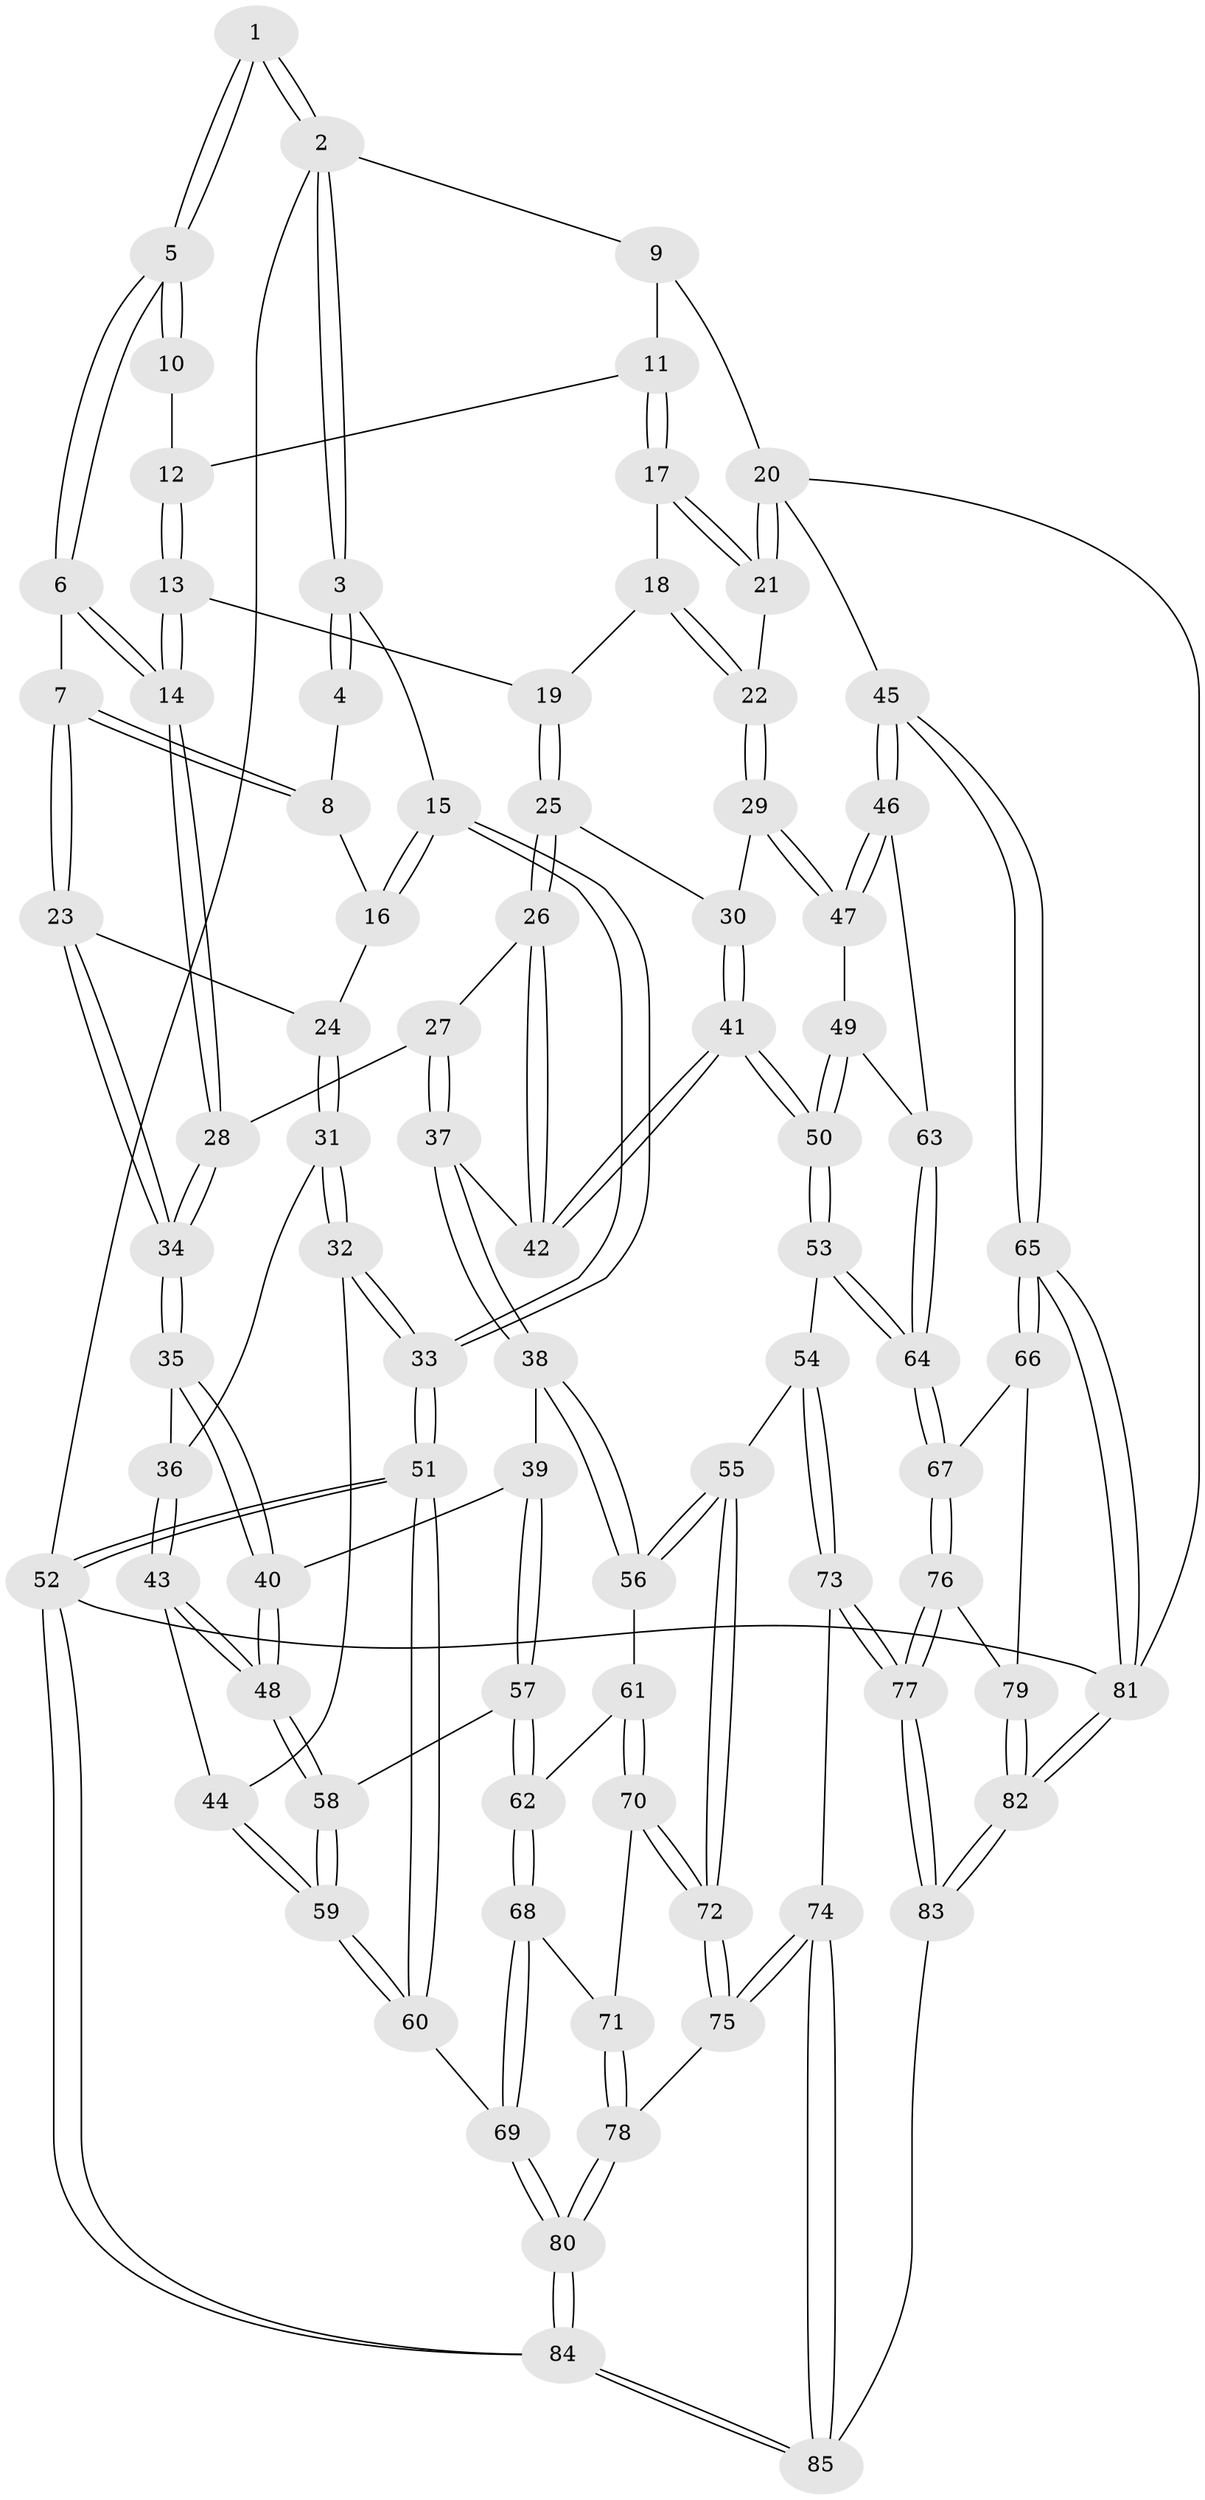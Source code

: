 // coarse degree distribution, {2: 0.058823529411764705, 5: 0.17647058823529413, 4: 0.23529411764705882, 3: 0.20588235294117646, 6: 0.29411764705882354, 7: 0.029411764705882353}
// Generated by graph-tools (version 1.1) at 2025/05/03/04/25 22:05:45]
// undirected, 85 vertices, 209 edges
graph export_dot {
graph [start="1"]
  node [color=gray90,style=filled];
  1 [pos="+0.3671397370395267+0"];
  2 [pos="+0+0"];
  3 [pos="+0+0"];
  4 [pos="+0.17467021908407834+0.12399907303504491"];
  5 [pos="+0.47034178013682804+0"];
  6 [pos="+0.45456023983426175+0.21688341465289918"];
  7 [pos="+0.23539803601747294+0.30257414849247133"];
  8 [pos="+0.11643680866498811+0.22873496452699774"];
  9 [pos="+0.9660896216042558+0"];
  10 [pos="+0.5578309752387026+0"];
  11 [pos="+0.9011588089840311+0.21031394138042572"];
  12 [pos="+0.7827621656439474+0.16975386608666268"];
  13 [pos="+0.6747646514501183+0.3139159346506742"];
  14 [pos="+0.4558108186102979+0.21961406496017466"];
  15 [pos="+0+0.15851614666992916"];
  16 [pos="+0.014639471290134168+0.2445516028011651"];
  17 [pos="+0.9063361352209716+0.2168965376282575"];
  18 [pos="+0.7272342841858207+0.3234461548210912"];
  19 [pos="+0.6792076630864938+0.3198755423946229"];
  20 [pos="+1+0.33090480593044014"];
  21 [pos="+1+0.3205159450001431"];
  22 [pos="+0.9044743625850767+0.41169547090215813"];
  23 [pos="+0.21291617110979388+0.38162843877525754"];
  24 [pos="+0.07856675076832217+0.37096746967300936"];
  25 [pos="+0.6819274713626228+0.35164444730822325"];
  26 [pos="+0.5730441372201931+0.4596078992430579"];
  27 [pos="+0.45843542473078164+0.34524931968019545"];
  28 [pos="+0.45817967226313333+0.34369810310599175"];
  29 [pos="+0.8871296648508464+0.43405844086362355"];
  30 [pos="+0.7193431938494941+0.444506378124343"];
  31 [pos="+0.07235524780675198+0.4253337941223839"];
  32 [pos="+0+0.5260606581819143"];
  33 [pos="+0+0.5114694433405079"];
  34 [pos="+0.21848918710595053+0.4618415047774228"];
  35 [pos="+0.21828102062852867+0.46328510901659037"];
  36 [pos="+0.18354666016479987+0.4735847153633254"];
  37 [pos="+0.3879842201931739+0.5357058587738674"];
  38 [pos="+0.371330174605565+0.5555040055426581"];
  39 [pos="+0.3690639706443708+0.5555628955771441"];
  40 [pos="+0.2610409384649185+0.515193561398909"];
  41 [pos="+0.6344071464362215+0.5577772463607893"];
  42 [pos="+0.6207581992966946+0.5452323157368527"];
  43 [pos="+0.0667530333101311+0.576905214892591"];
  44 [pos="+0.06150331837976431+0.577706259741837"];
  45 [pos="+1+0.7336350676384121"];
  46 [pos="+0.9171508406243697+0.6281474145643919"];
  47 [pos="+0.8667080983560688+0.5472499848677885"];
  48 [pos="+0.18656907527249336+0.6329541900874408"];
  49 [pos="+0.7342382080127499+0.5996214523523369"];
  50 [pos="+0.6516836073682137+0.6217864080950534"];
  51 [pos="+0+0.9918485804823025"];
  52 [pos="+0+1"];
  53 [pos="+0.6376522316687377+0.6736018748126954"];
  54 [pos="+0.6042786348294135+0.6967832765307038"];
  55 [pos="+0.572141850925181+0.7071481771539544"];
  56 [pos="+0.41794819404832256+0.6348033851226774"];
  57 [pos="+0.23024166750807792+0.7268995915744789"];
  58 [pos="+0.21848067632489046+0.7232985418008733"];
  59 [pos="+0.06593699803257341+0.7863396660293335"];
  60 [pos="+0.051275569764998565+0.802977274121853"];
  61 [pos="+0.3486155387730358+0.7600501639525503"];
  62 [pos="+0.23708032713661584+0.7331200547171964"];
  63 [pos="+0.8626233086657897+0.690935919088657"];
  64 [pos="+0.8001852039048432+0.7945937033205167"];
  65 [pos="+1+0.7339340263794896"];
  66 [pos="+1+0.7980500421295791"];
  67 [pos="+0.8207654438022882+0.8396225635648347"];
  68 [pos="+0.2489265706131211+0.9060658056297994"];
  69 [pos="+0.23488263325017011+0.9249187607533135"];
  70 [pos="+0.37261006976982286+0.7934845303383485"];
  71 [pos="+0.3004515710904683+0.8881187402774667"];
  72 [pos="+0.4714650643579249+0.8377424020455376"];
  73 [pos="+0.6420588920477494+0.9061713498002715"];
  74 [pos="+0.48443903444006015+0.9332127161467267"];
  75 [pos="+0.48035916033589116+0.9270740075245684"];
  76 [pos="+0.8130500111971596+0.8688832945739601"];
  77 [pos="+0.7541932029707038+0.9629229787449691"];
  78 [pos="+0.4095388852495817+0.9325360714732143"];
  79 [pos="+0.9443850424787141+0.9566903912235626"];
  80 [pos="+0.2226576125166183+1"];
  81 [pos="+1+1"];
  82 [pos="+1+1"];
  83 [pos="+0.7504068313236139+1"];
  84 [pos="+0.1406873138867079+1"];
  85 [pos="+0.5109589140623924+1"];
  1 -- 2;
  1 -- 2;
  1 -- 5;
  1 -- 5;
  2 -- 3;
  2 -- 3;
  2 -- 9;
  2 -- 52;
  3 -- 4;
  3 -- 4;
  3 -- 15;
  4 -- 8;
  5 -- 6;
  5 -- 6;
  5 -- 10;
  5 -- 10;
  6 -- 7;
  6 -- 14;
  6 -- 14;
  7 -- 8;
  7 -- 8;
  7 -- 23;
  7 -- 23;
  8 -- 16;
  9 -- 11;
  9 -- 20;
  10 -- 12;
  11 -- 12;
  11 -- 17;
  11 -- 17;
  12 -- 13;
  12 -- 13;
  13 -- 14;
  13 -- 14;
  13 -- 19;
  14 -- 28;
  14 -- 28;
  15 -- 16;
  15 -- 16;
  15 -- 33;
  15 -- 33;
  16 -- 24;
  17 -- 18;
  17 -- 21;
  17 -- 21;
  18 -- 19;
  18 -- 22;
  18 -- 22;
  19 -- 25;
  19 -- 25;
  20 -- 21;
  20 -- 21;
  20 -- 45;
  20 -- 81;
  21 -- 22;
  22 -- 29;
  22 -- 29;
  23 -- 24;
  23 -- 34;
  23 -- 34;
  24 -- 31;
  24 -- 31;
  25 -- 26;
  25 -- 26;
  25 -- 30;
  26 -- 27;
  26 -- 42;
  26 -- 42;
  27 -- 28;
  27 -- 37;
  27 -- 37;
  28 -- 34;
  28 -- 34;
  29 -- 30;
  29 -- 47;
  29 -- 47;
  30 -- 41;
  30 -- 41;
  31 -- 32;
  31 -- 32;
  31 -- 36;
  32 -- 33;
  32 -- 33;
  32 -- 44;
  33 -- 51;
  33 -- 51;
  34 -- 35;
  34 -- 35;
  35 -- 36;
  35 -- 40;
  35 -- 40;
  36 -- 43;
  36 -- 43;
  37 -- 38;
  37 -- 38;
  37 -- 42;
  38 -- 39;
  38 -- 56;
  38 -- 56;
  39 -- 40;
  39 -- 57;
  39 -- 57;
  40 -- 48;
  40 -- 48;
  41 -- 42;
  41 -- 42;
  41 -- 50;
  41 -- 50;
  43 -- 44;
  43 -- 48;
  43 -- 48;
  44 -- 59;
  44 -- 59;
  45 -- 46;
  45 -- 46;
  45 -- 65;
  45 -- 65;
  46 -- 47;
  46 -- 47;
  46 -- 63;
  47 -- 49;
  48 -- 58;
  48 -- 58;
  49 -- 50;
  49 -- 50;
  49 -- 63;
  50 -- 53;
  50 -- 53;
  51 -- 52;
  51 -- 52;
  51 -- 60;
  51 -- 60;
  52 -- 84;
  52 -- 84;
  52 -- 81;
  53 -- 54;
  53 -- 64;
  53 -- 64;
  54 -- 55;
  54 -- 73;
  54 -- 73;
  55 -- 56;
  55 -- 56;
  55 -- 72;
  55 -- 72;
  56 -- 61;
  57 -- 58;
  57 -- 62;
  57 -- 62;
  58 -- 59;
  58 -- 59;
  59 -- 60;
  59 -- 60;
  60 -- 69;
  61 -- 62;
  61 -- 70;
  61 -- 70;
  62 -- 68;
  62 -- 68;
  63 -- 64;
  63 -- 64;
  64 -- 67;
  64 -- 67;
  65 -- 66;
  65 -- 66;
  65 -- 81;
  65 -- 81;
  66 -- 67;
  66 -- 79;
  67 -- 76;
  67 -- 76;
  68 -- 69;
  68 -- 69;
  68 -- 71;
  69 -- 80;
  69 -- 80;
  70 -- 71;
  70 -- 72;
  70 -- 72;
  71 -- 78;
  71 -- 78;
  72 -- 75;
  72 -- 75;
  73 -- 74;
  73 -- 77;
  73 -- 77;
  74 -- 75;
  74 -- 75;
  74 -- 85;
  74 -- 85;
  75 -- 78;
  76 -- 77;
  76 -- 77;
  76 -- 79;
  77 -- 83;
  77 -- 83;
  78 -- 80;
  78 -- 80;
  79 -- 82;
  79 -- 82;
  80 -- 84;
  80 -- 84;
  81 -- 82;
  81 -- 82;
  82 -- 83;
  82 -- 83;
  83 -- 85;
  84 -- 85;
  84 -- 85;
}
